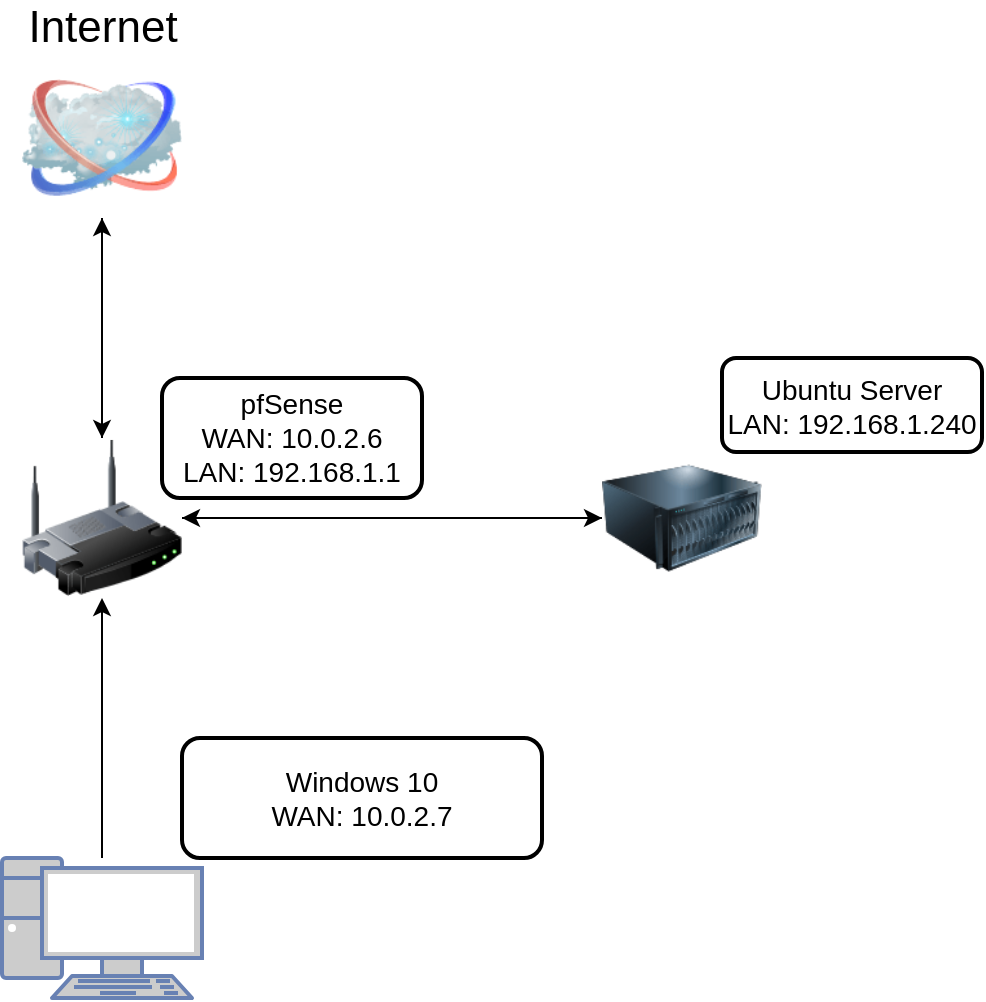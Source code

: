 <mxfile version="22.0.4" type="device">
  <diagram name="Page-1" id="55a83fd1-7818-8e21-69c5-c3457e3827bb">
    <mxGraphModel dx="1562" dy="927" grid="1" gridSize="10" guides="1" tooltips="1" connect="1" arrows="1" fold="1" page="1" pageScale="1" pageWidth="1100" pageHeight="850" background="none" math="0" shadow="0">
      <root>
        <mxCell id="0" />
        <mxCell id="1" parent="0" />
        <mxCell id="uj8slq2a4c6AIJabdcX4-24" value="" style="edgeStyle=orthogonalEdgeStyle;rounded=0;orthogonalLoop=1;jettySize=auto;html=1;" edge="1" parent="1" source="69ecfefc5c41e42c-1" target="69ecfefc5c41e42c-2">
          <mxGeometry relative="1" as="geometry" />
        </mxCell>
        <mxCell id="uj8slq2a4c6AIJabdcX4-27" style="edgeStyle=orthogonalEdgeStyle;rounded=0;orthogonalLoop=1;jettySize=auto;html=1;" edge="1" parent="1" source="69ecfefc5c41e42c-1" target="uj8slq2a4c6AIJabdcX4-3">
          <mxGeometry relative="1" as="geometry" />
        </mxCell>
        <mxCell id="69ecfefc5c41e42c-1" value="" style="image;html=1;labelBackgroundColor=#ffffff;image=img/lib/clip_art/networking/Wireless_Router_128x128.png;rounded=1;shadow=0;comic=0;strokeWidth=2;fontSize=22" parent="1" vertex="1">
          <mxGeometry x="470" y="290" width="80" height="80" as="geometry" />
        </mxCell>
        <mxCell id="uj8slq2a4c6AIJabdcX4-23" value="" style="edgeStyle=orthogonalEdgeStyle;rounded=0;orthogonalLoop=1;jettySize=auto;html=1;" edge="1" parent="1" source="69ecfefc5c41e42c-2" target="69ecfefc5c41e42c-1">
          <mxGeometry relative="1" as="geometry" />
        </mxCell>
        <mxCell id="69ecfefc5c41e42c-2" value="Internet" style="image;html=1;labelBackgroundColor=#ffffff;image=img/lib/clip_art/networking/Cloud_128x128.png;rounded=1;shadow=0;comic=0;strokeWidth=2;fontSize=22;labelPosition=center;verticalLabelPosition=top;align=center;verticalAlign=bottom;" parent="1" vertex="1">
          <mxGeometry x="470" y="100" width="80" height="80" as="geometry" />
        </mxCell>
        <mxCell id="uj8slq2a4c6AIJabdcX4-2" value="pfSense&lt;br&gt;WAN: 10.0.2.6&lt;br&gt;LAN: 192.168.1.1" style="text;html=1;strokeColor=default;fillColor=none;align=center;verticalAlign=middle;whiteSpace=wrap;rounded=1;fontSize=14;strokeWidth=2;" vertex="1" parent="1">
          <mxGeometry x="540" y="260" width="130" height="60" as="geometry" />
        </mxCell>
        <mxCell id="uj8slq2a4c6AIJabdcX4-9" value="" style="edgeStyle=orthogonalEdgeStyle;rounded=0;orthogonalLoop=1;jettySize=auto;html=1;" edge="1" parent="1" source="uj8slq2a4c6AIJabdcX4-3" target="69ecfefc5c41e42c-1">
          <mxGeometry relative="1" as="geometry" />
        </mxCell>
        <mxCell id="uj8slq2a4c6AIJabdcX4-3" value="" style="image;html=1;image=img/lib/clip_art/computers/Server_128x128.png" vertex="1" parent="1">
          <mxGeometry x="760" y="290" width="80" height="80" as="geometry" />
        </mxCell>
        <mxCell id="uj8slq2a4c6AIJabdcX4-4" value="Ubuntu Server&lt;br&gt;LAN: 192.168.1.240" style="text;html=1;strokeColor=default;fillColor=none;align=center;verticalAlign=middle;whiteSpace=wrap;rounded=1;fontSize=14;strokeWidth=2;" vertex="1" parent="1">
          <mxGeometry x="820" y="250" width="130" height="47" as="geometry" />
        </mxCell>
        <mxCell id="uj8slq2a4c6AIJabdcX4-26" style="edgeStyle=orthogonalEdgeStyle;rounded=0;orthogonalLoop=1;jettySize=auto;html=1;" edge="1" parent="1" source="uj8slq2a4c6AIJabdcX4-7" target="69ecfefc5c41e42c-1">
          <mxGeometry relative="1" as="geometry" />
        </mxCell>
        <mxCell id="uj8slq2a4c6AIJabdcX4-7" value="" style="fontColor=#0066CC;verticalAlign=top;verticalLabelPosition=bottom;labelPosition=center;align=center;html=1;outlineConnect=0;fillColor=#CCCCCC;strokeColor=#6881B3;gradientColor=none;gradientDirection=north;strokeWidth=2;shape=mxgraph.networks.pc;" vertex="1" parent="1">
          <mxGeometry x="460" y="500" width="100" height="70" as="geometry" />
        </mxCell>
        <mxCell id="uj8slq2a4c6AIJabdcX4-8" value="Windows 10&lt;br&gt;WAN: 10.0.2.7" style="text;html=1;strokeColor=default;fillColor=none;align=center;verticalAlign=middle;whiteSpace=wrap;rounded=1;fontSize=14;strokeWidth=2;" vertex="1" parent="1">
          <mxGeometry x="550" y="440" width="180" height="60" as="geometry" />
        </mxCell>
      </root>
    </mxGraphModel>
  </diagram>
</mxfile>
